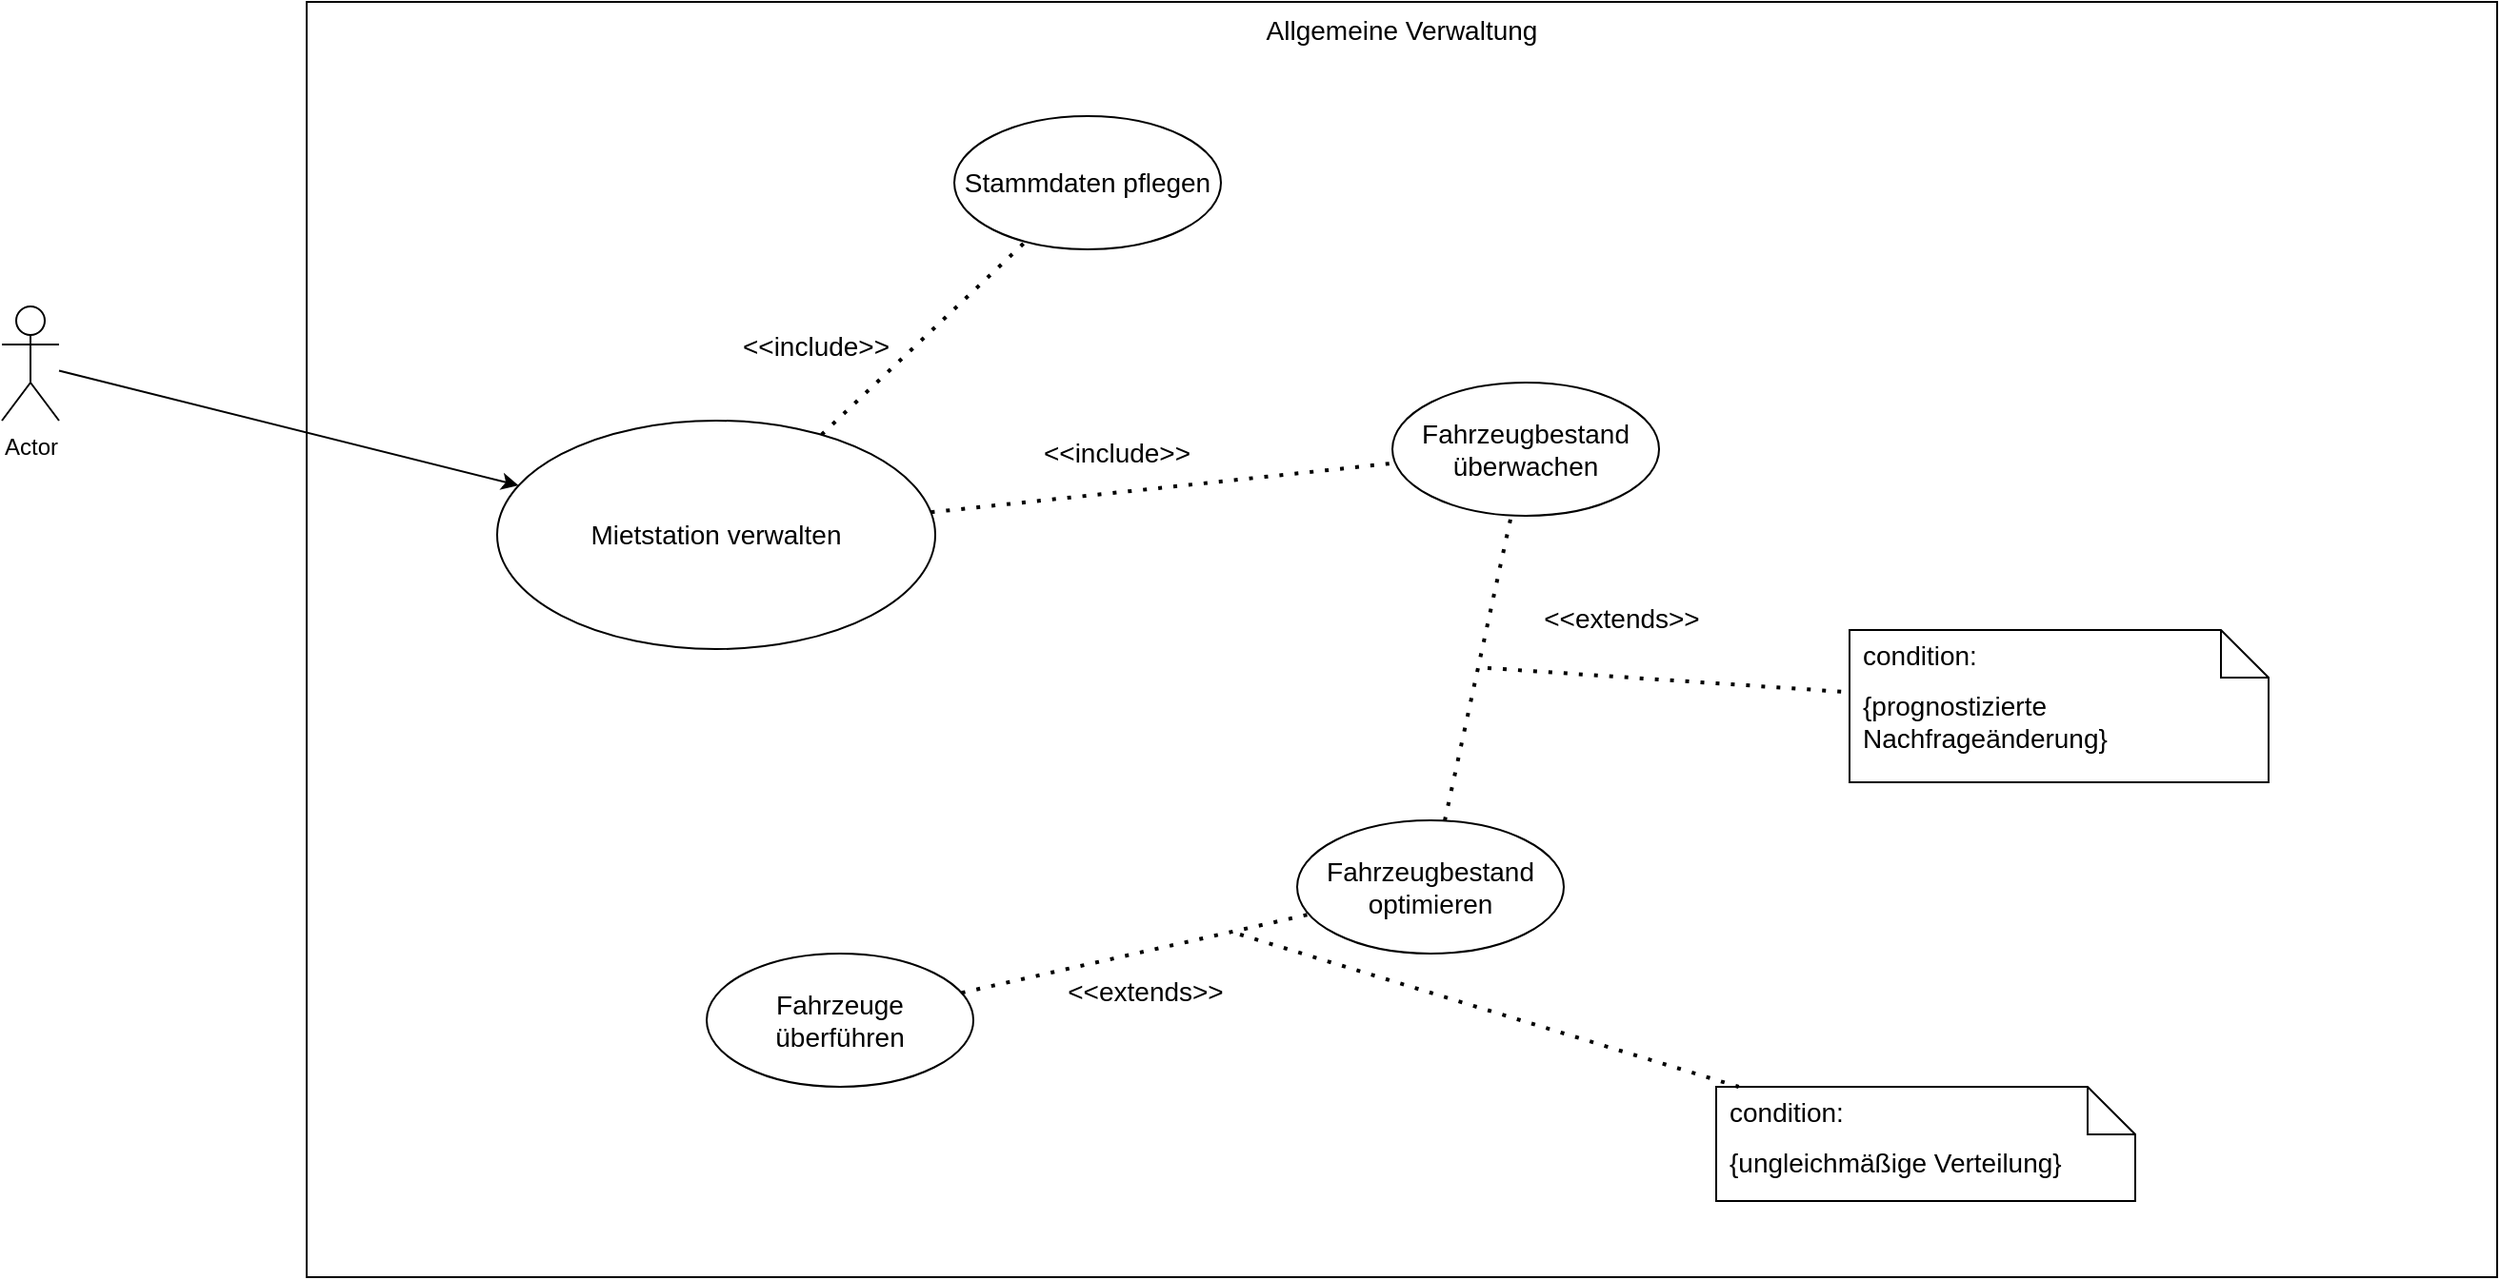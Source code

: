<mxfile version="15.9.4" type="device"><diagram id="T9YhzOFRz3ybyIc2CFFb" name="Page-1"><mxGraphModel dx="2531" dy="1442" grid="1" gridSize="10" guides="1" tooltips="1" connect="1" arrows="1" fold="1" page="1" pageScale="1" pageWidth="1600" pageHeight="900" math="0" shadow="0"><root><mxCell id="0"/><mxCell id="1" parent="0"/><mxCell id="vpkyE2I-De3JcrigjXew-1" value="Actor" style="shape=umlActor;verticalLabelPosition=bottom;verticalAlign=top;html=1;" vertex="1" parent="1"><mxGeometry x="80" y="200" width="30" height="60" as="geometry"/></mxCell><mxCell id="vpkyE2I-De3JcrigjXew-2" value="Allgemeine Verwaltung" style="rounded=0;whiteSpace=wrap;html=1;verticalAlign=top;fontSize=14;" vertex="1" parent="1"><mxGeometry x="240" y="40" width="1150" height="670" as="geometry"/></mxCell><mxCell id="vpkyE2I-De3JcrigjXew-8" value="Stammdaten pflegen" style="ellipse;whiteSpace=wrap;html=1;fontSize=14;" vertex="1" parent="1"><mxGeometry x="580" y="100" width="140" height="70" as="geometry"/></mxCell><mxCell id="vpkyE2I-De3JcrigjXew-9" value="" style="endArrow=classic;html=1;rounded=0;fontSize=14;" edge="1" parent="1" source="vpkyE2I-De3JcrigjXew-1" target="vpkyE2I-De3JcrigjXew-19"><mxGeometry width="50" height="50" relative="1" as="geometry"><mxPoint x="680" y="440" as="sourcePoint"/><mxPoint x="300" y="269.861" as="targetPoint"/></mxGeometry></mxCell><mxCell id="vpkyE2I-De3JcrigjXew-10" value="Fahrzeugbestand überwachen" style="ellipse;whiteSpace=wrap;html=1;fontSize=14;" vertex="1" parent="1"><mxGeometry x="810" y="240" width="140" height="70" as="geometry"/></mxCell><mxCell id="vpkyE2I-De3JcrigjXew-11" value="Fahrzeugbestand optimieren" style="ellipse;whiteSpace=wrap;html=1;fontSize=14;" vertex="1" parent="1"><mxGeometry x="760" y="470" width="140" height="70" as="geometry"/></mxCell><mxCell id="vpkyE2I-De3JcrigjXew-12" value="Fahrzeuge überführen" style="ellipse;whiteSpace=wrap;html=1;fontSize=14;" vertex="1" parent="1"><mxGeometry x="450" y="540" width="140" height="70" as="geometry"/></mxCell><mxCell id="vpkyE2I-De3JcrigjXew-13" value="&amp;lt;&amp;lt;include&amp;gt;&amp;gt;" style="endArrow=none;dashed=1;html=1;dashPattern=1 3;strokeWidth=2;rounded=0;fontSize=14;" edge="1" parent="1" source="vpkyE2I-De3JcrigjXew-19" target="vpkyE2I-De3JcrigjXew-8"><mxGeometry x="-0.603" y="36" width="50" height="50" relative="1" as="geometry"><mxPoint x="537.727" y="230" as="sourcePoint"/><mxPoint x="730" y="390" as="targetPoint"/><mxPoint as="offset"/></mxGeometry></mxCell><mxCell id="vpkyE2I-De3JcrigjXew-14" value="&amp;lt;&amp;lt;include&amp;gt;&amp;gt;" style="endArrow=none;dashed=1;html=1;dashPattern=1 3;strokeWidth=2;rounded=0;fontSize=14;" edge="1" parent="1" source="vpkyE2I-De3JcrigjXew-19" target="vpkyE2I-De3JcrigjXew-10"><mxGeometry x="-0.183" y="21" width="50" height="50" relative="1" as="geometry"><mxPoint x="610" y="298.133" as="sourcePoint"/><mxPoint x="730" y="390" as="targetPoint"/><mxPoint as="offset"/></mxGeometry></mxCell><mxCell id="vpkyE2I-De3JcrigjXew-16" value="&amp;lt;&amp;lt;extends&amp;gt;&amp;gt;" style="endArrow=none;dashed=1;html=1;dashPattern=1 3;strokeWidth=2;rounded=0;fontSize=14;" edge="1" parent="1" source="vpkyE2I-De3JcrigjXew-12" target="vpkyE2I-De3JcrigjXew-11"><mxGeometry x="0.004" y="-21" width="50" height="50" relative="1" as="geometry"><mxPoint x="680" y="440" as="sourcePoint"/><mxPoint x="730" y="390" as="targetPoint"/><mxPoint as="offset"/></mxGeometry></mxCell><mxCell id="vpkyE2I-De3JcrigjXew-17" value="" style="endArrow=none;dashed=1;html=1;dashPattern=1 3;strokeWidth=2;rounded=0;fontSize=14;" edge="1" parent="1" source="vpkyE2I-De3JcrigjXew-11" target="vpkyE2I-De3JcrigjXew-10"><mxGeometry width="50" height="50" relative="1" as="geometry"><mxPoint x="680" y="440" as="sourcePoint"/><mxPoint x="596.707" y="370" as="targetPoint"/></mxGeometry></mxCell><mxCell id="vpkyE2I-De3JcrigjXew-18" value="&amp;lt;&amp;lt;extends&amp;gt;&amp;gt;" style="edgeLabel;html=1;align=center;verticalAlign=middle;resizable=0;points=[];fontSize=14;" vertex="1" connectable="0" parent="vpkyE2I-De3JcrigjXew-17"><mxGeometry x="-0.104" y="-2" relative="1" as="geometry"><mxPoint x="75" y="-35" as="offset"/></mxGeometry></mxCell><mxCell id="vpkyE2I-De3JcrigjXew-19" value="Mietstation verwalten" style="ellipse;whiteSpace=wrap;html=1;fontSize=14;" vertex="1" parent="1"><mxGeometry x="340" y="260" width="230" height="120" as="geometry"/></mxCell><mxCell id="vpkyE2I-De3JcrigjXew-20" value="{ungleichmäßige Verteilung}" style="shape=note2;boundedLbl=1;whiteSpace=wrap;html=1;size=25;verticalAlign=top;align=left;spacingLeft=5;fontSize=14;" vertex="1" parent="1"><mxGeometry x="980" y="610" width="220" height="60" as="geometry"/></mxCell><mxCell id="vpkyE2I-De3JcrigjXew-21" value="condition:" style="resizeWidth=1;part=1;strokeColor=none;fillColor=none;align=left;spacingLeft=5;fontSize=14;" vertex="1" parent="vpkyE2I-De3JcrigjXew-20"><mxGeometry width="220" height="25" relative="1" as="geometry"/></mxCell><mxCell id="vpkyE2I-De3JcrigjXew-22" value="" style="endArrow=none;dashed=1;html=1;dashPattern=1 3;strokeWidth=2;rounded=0;fontSize=14;startArrow=none;startFill=0;" edge="1" parent="1" target="vpkyE2I-De3JcrigjXew-20"><mxGeometry width="50" height="50" relative="1" as="geometry"><mxPoint x="730" y="530" as="sourcePoint"/><mxPoint x="730" y="390" as="targetPoint"/></mxGeometry></mxCell><mxCell id="vpkyE2I-De3JcrigjXew-23" value="{prognostizierte Nachfrageänderung}" style="shape=note2;boundedLbl=1;whiteSpace=wrap;html=1;size=25;verticalAlign=top;align=left;spacingLeft=5;fontSize=14;" vertex="1" parent="1"><mxGeometry x="1050" y="370" width="220" height="80" as="geometry"/></mxCell><mxCell id="vpkyE2I-De3JcrigjXew-24" value="condition:" style="resizeWidth=1;part=1;strokeColor=none;fillColor=none;align=left;spacingLeft=5;fontSize=14;" vertex="1" parent="vpkyE2I-De3JcrigjXew-23"><mxGeometry width="220" height="25" relative="1" as="geometry"/></mxCell><mxCell id="vpkyE2I-De3JcrigjXew-25" value="" style="endArrow=none;dashed=1;html=1;dashPattern=1 3;strokeWidth=2;rounded=0;fontSize=14;" edge="1" parent="1" target="vpkyE2I-De3JcrigjXew-23"><mxGeometry width="50" height="50" relative="1" as="geometry"><mxPoint x="860" y="390" as="sourcePoint"/><mxPoint x="790" y="430" as="targetPoint"/></mxGeometry></mxCell></root></mxGraphModel></diagram></mxfile>